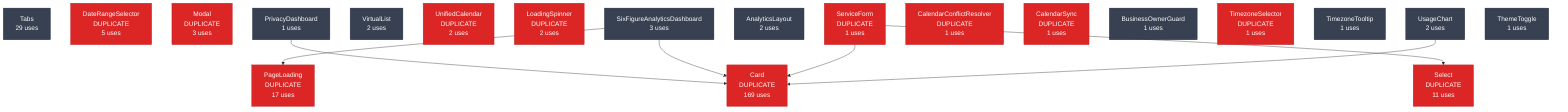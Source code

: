 graph TD
    Card[Card<br/>DUPLICATE<br/>169 uses]
    class Card duplicate
    Tabs[Tabs<br/>29 uses]
    class Tabs other
    PageLoading[PageLoading<br/>DUPLICATE<br/>17 uses]
    class PageLoading duplicate
    Select[Select<br/>DUPLICATE<br/>11 uses]
    class Select duplicate
    DateRangeSelector[DateRangeSelector<br/>DUPLICATE<br/>5 uses]
    class DateRangeSelector duplicate
    Modal[Modal<br/>DUPLICATE<br/>3 uses]
    class Modal duplicate
    SixFigureAnalyticsDashboard[SixFigureAnalyticsDashboard<br/>3 uses]
    class SixFigureAnalyticsDashboard other
    VirtualList[VirtualList<br/>2 uses]
    class VirtualList other
    UnifiedCalendar[UnifiedCalendar<br/>DUPLICATE<br/>2 uses]
    class UnifiedCalendar duplicate
    LoadingSpinner[LoadingSpinner<br/>DUPLICATE<br/>2 uses]
    class LoadingSpinner duplicate
    UsageChart[UsageChart<br/>2 uses]
    class UsageChart other
    AnalyticsLayout[AnalyticsLayout<br/>2 uses]
    class AnalyticsLayout other
    ServiceForm[ServiceForm<br/>DUPLICATE<br/>1 uses]
    class ServiceForm duplicate
    CalendarConflictResolver[CalendarConflictResolver<br/>DUPLICATE<br/>1 uses]
    class CalendarConflictResolver duplicate
    CalendarSync[CalendarSync<br/>DUPLICATE<br/>1 uses]
    class CalendarSync duplicate
    BusinessOwnerGuard[BusinessOwnerGuard<br/>1 uses]
    class BusinessOwnerGuard other
    TimezoneSelector[TimezoneSelector<br/>DUPLICATE<br/>1 uses]
    class TimezoneSelector duplicate
    TimezoneTooltip[TimezoneTooltip<br/>1 uses]
    class TimezoneTooltip other
    PrivacyDashboard[PrivacyDashboard<br/>1 uses]
    class PrivacyDashboard other
    ThemeToggle[ThemeToggle<br/>1 uses]
    class ThemeToggle other
    UsageChart --> Card
    ServiceForm --> Select
    ServiceForm --> Card
    SixFigureAnalyticsDashboard --> Card
    SixFigureAnalyticsDashboard --> PageLoading
    PrivacyDashboard --> Card

    classDef ui_component fill:#3B82F6,stroke:#1E40AF,color:#ffffff
    classDef feature_component fill:#10B981,stroke:#047857,color:#ffffff
    classDef page fill:#F59E0B,stroke:#D97706,color:#ffffff
    classDef duplicate fill:#DC2626,stroke:#B91C1C,color:#ffffff
    classDef unused fill:#9CA3AF,stroke:#6B7280,color:#ffffff
    classDef other fill:#374151,stroke:#1F2937,color:#ffffff